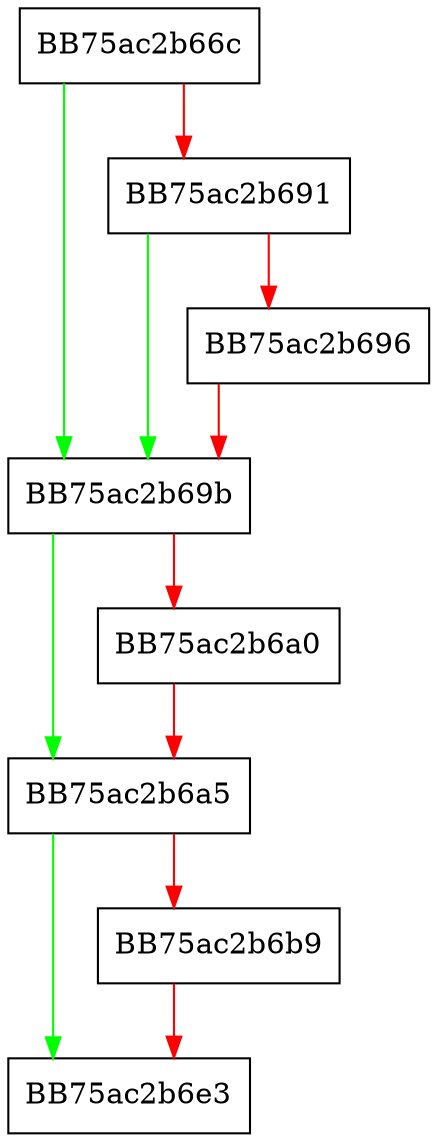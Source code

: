digraph search_aoli {
  node [shape="box"];
  graph [splines=ortho];
  BB75ac2b66c -> BB75ac2b69b [color="green"];
  BB75ac2b66c -> BB75ac2b691 [color="red"];
  BB75ac2b691 -> BB75ac2b69b [color="green"];
  BB75ac2b691 -> BB75ac2b696 [color="red"];
  BB75ac2b696 -> BB75ac2b69b [color="red"];
  BB75ac2b69b -> BB75ac2b6a5 [color="green"];
  BB75ac2b69b -> BB75ac2b6a0 [color="red"];
  BB75ac2b6a0 -> BB75ac2b6a5 [color="red"];
  BB75ac2b6a5 -> BB75ac2b6e3 [color="green"];
  BB75ac2b6a5 -> BB75ac2b6b9 [color="red"];
  BB75ac2b6b9 -> BB75ac2b6e3 [color="red"];
}